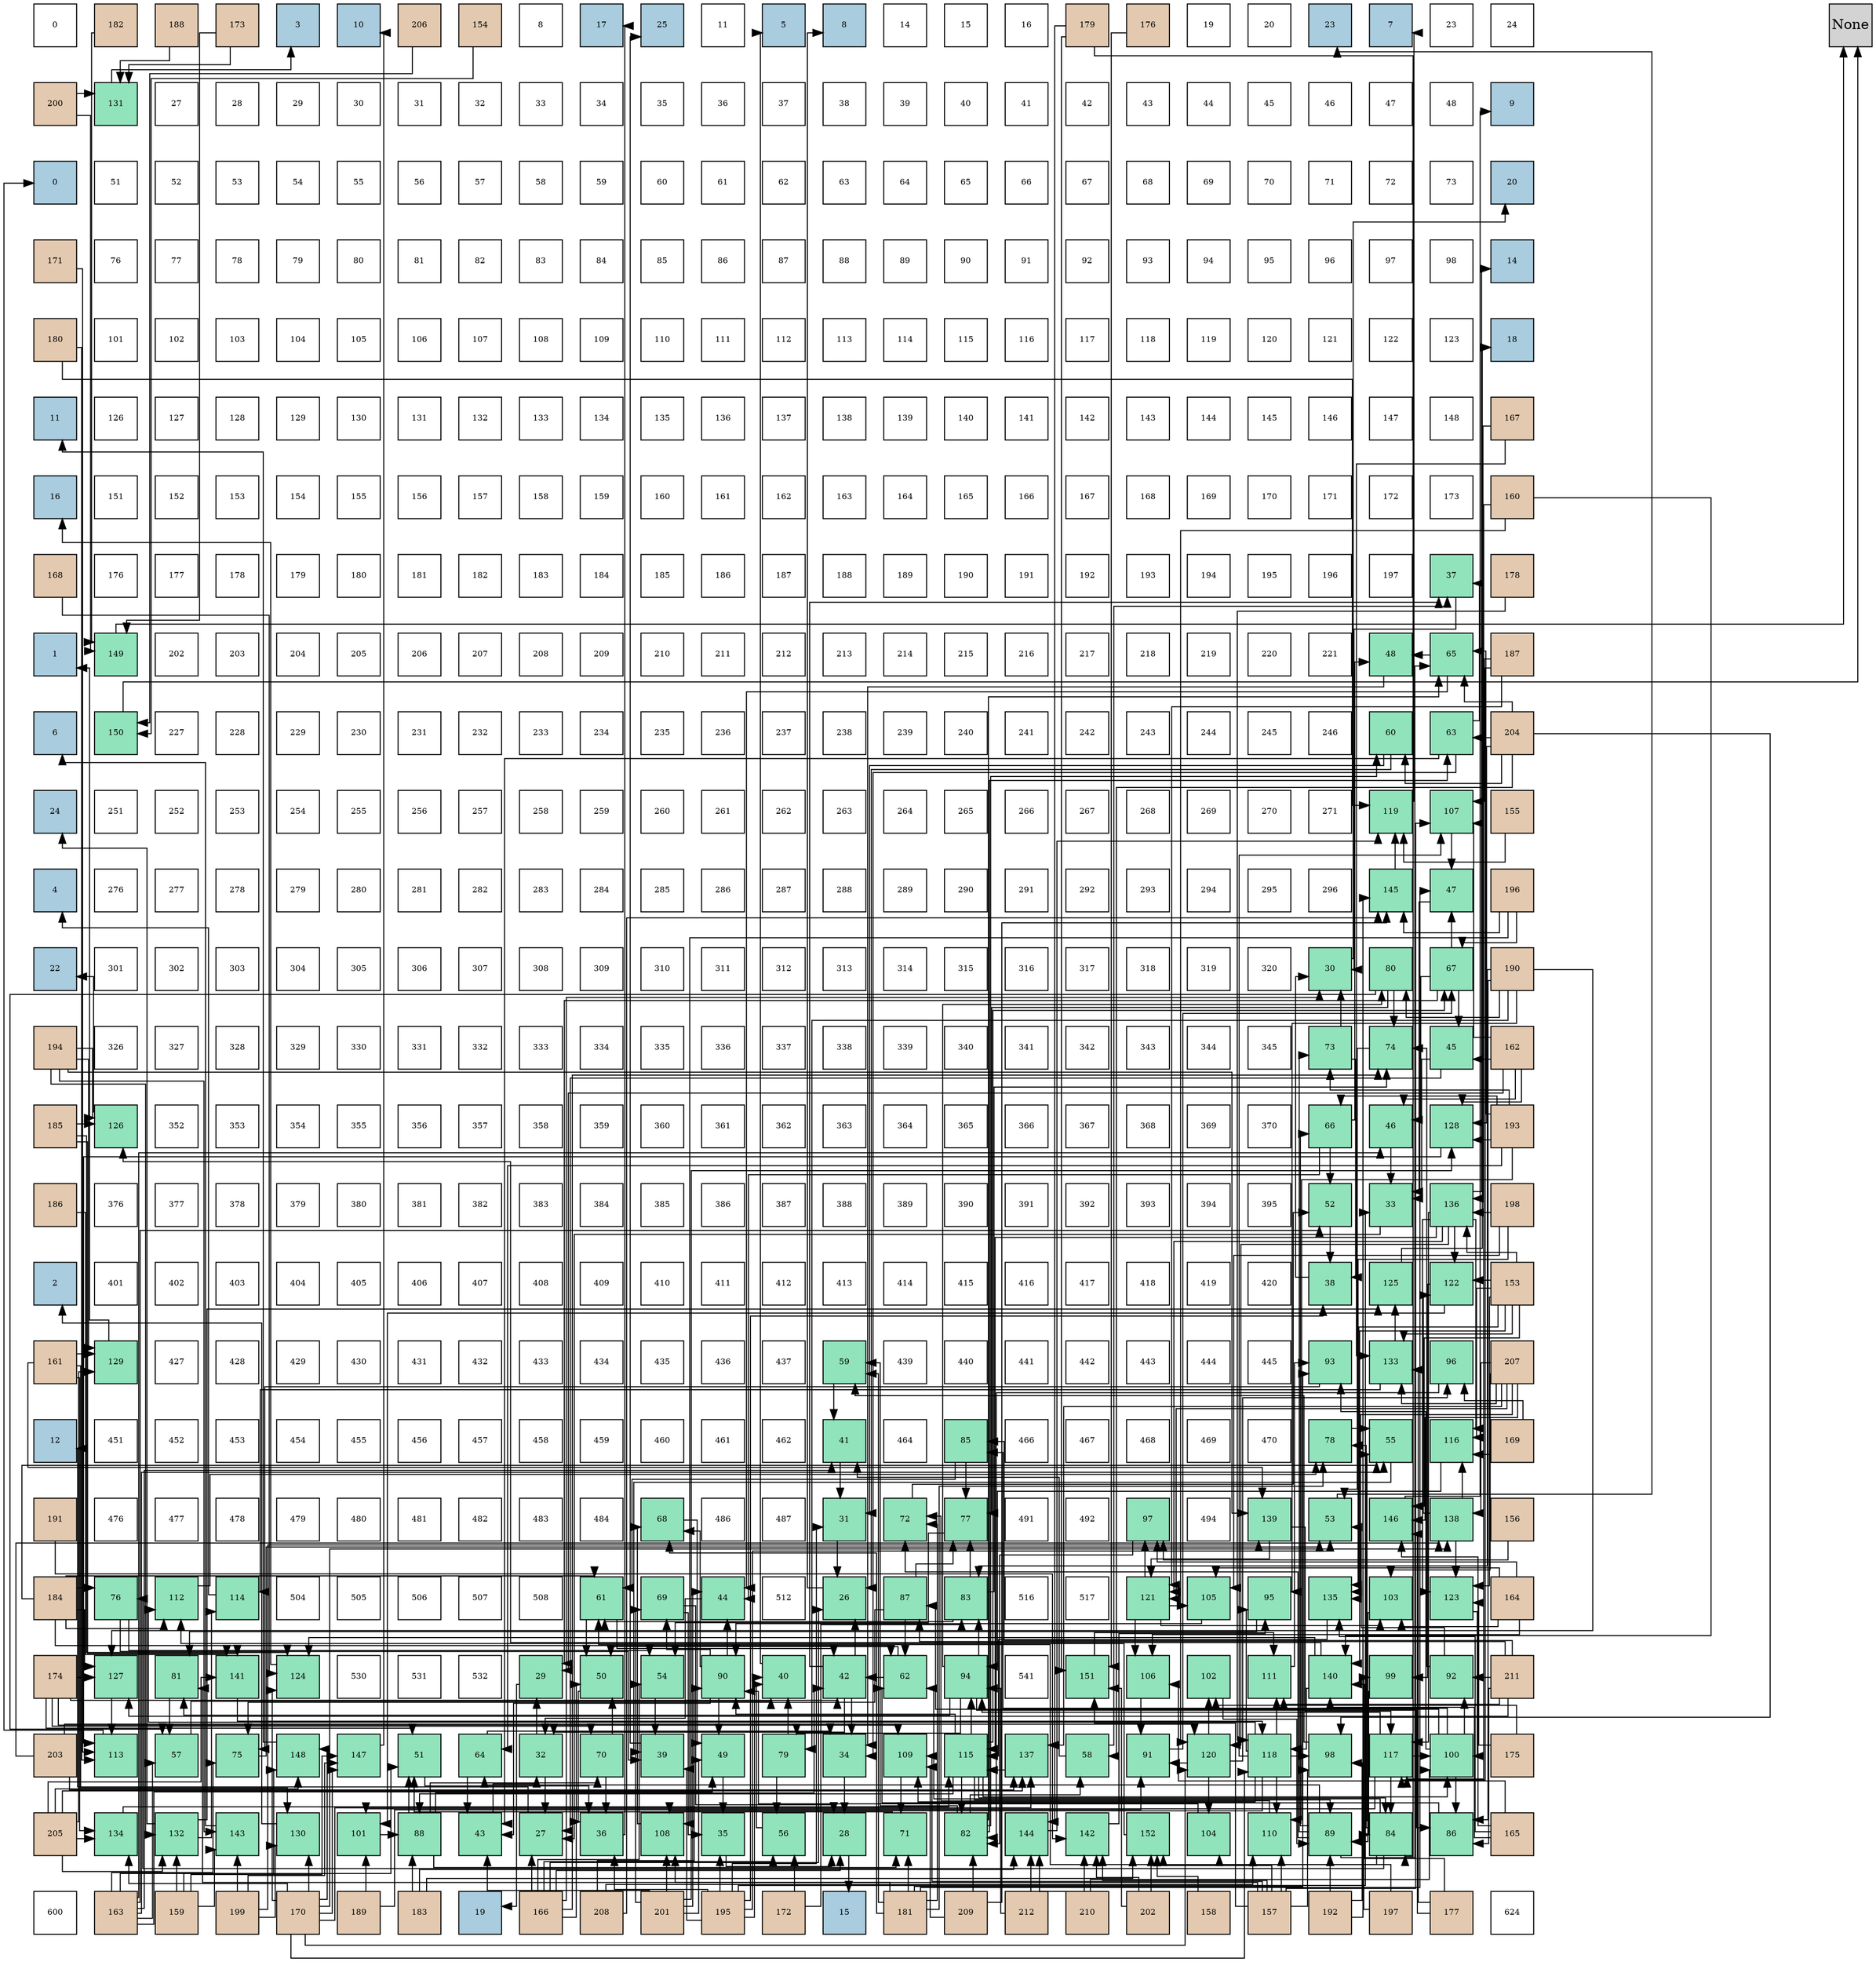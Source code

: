 digraph layout{
 rankdir=TB;
 splines=ortho;
 node [style=filled shape=square fixedsize=true width=0.6];
0[label="0", fontsize=8, fillcolor="#ffffff"];
1[label="182", fontsize=8, fillcolor="#e3c9af"];
2[label="188", fontsize=8, fillcolor="#e3c9af"];
3[label="173", fontsize=8, fillcolor="#e3c9af"];
4[label="3", fontsize=8, fillcolor="#a9ccde"];
5[label="10", fontsize=8, fillcolor="#a9ccde"];
6[label="206", fontsize=8, fillcolor="#e3c9af"];
7[label="154", fontsize=8, fillcolor="#e3c9af"];
8[label="8", fontsize=8, fillcolor="#ffffff"];
9[label="17", fontsize=8, fillcolor="#a9ccde"];
10[label="25", fontsize=8, fillcolor="#a9ccde"];
11[label="11", fontsize=8, fillcolor="#ffffff"];
12[label="5", fontsize=8, fillcolor="#a9ccde"];
13[label="8", fontsize=8, fillcolor="#a9ccde"];
14[label="14", fontsize=8, fillcolor="#ffffff"];
15[label="15", fontsize=8, fillcolor="#ffffff"];
16[label="16", fontsize=8, fillcolor="#ffffff"];
17[label="179", fontsize=8, fillcolor="#e3c9af"];
18[label="176", fontsize=8, fillcolor="#e3c9af"];
19[label="19", fontsize=8, fillcolor="#ffffff"];
20[label="20", fontsize=8, fillcolor="#ffffff"];
21[label="23", fontsize=8, fillcolor="#a9ccde"];
22[label="7", fontsize=8, fillcolor="#a9ccde"];
23[label="23", fontsize=8, fillcolor="#ffffff"];
24[label="24", fontsize=8, fillcolor="#ffffff"];
25[label="200", fontsize=8, fillcolor="#e3c9af"];
26[label="131", fontsize=8, fillcolor="#91e3bb"];
27[label="27", fontsize=8, fillcolor="#ffffff"];
28[label="28", fontsize=8, fillcolor="#ffffff"];
29[label="29", fontsize=8, fillcolor="#ffffff"];
30[label="30", fontsize=8, fillcolor="#ffffff"];
31[label="31", fontsize=8, fillcolor="#ffffff"];
32[label="32", fontsize=8, fillcolor="#ffffff"];
33[label="33", fontsize=8, fillcolor="#ffffff"];
34[label="34", fontsize=8, fillcolor="#ffffff"];
35[label="35", fontsize=8, fillcolor="#ffffff"];
36[label="36", fontsize=8, fillcolor="#ffffff"];
37[label="37", fontsize=8, fillcolor="#ffffff"];
38[label="38", fontsize=8, fillcolor="#ffffff"];
39[label="39", fontsize=8, fillcolor="#ffffff"];
40[label="40", fontsize=8, fillcolor="#ffffff"];
41[label="41", fontsize=8, fillcolor="#ffffff"];
42[label="42", fontsize=8, fillcolor="#ffffff"];
43[label="43", fontsize=8, fillcolor="#ffffff"];
44[label="44", fontsize=8, fillcolor="#ffffff"];
45[label="45", fontsize=8, fillcolor="#ffffff"];
46[label="46", fontsize=8, fillcolor="#ffffff"];
47[label="47", fontsize=8, fillcolor="#ffffff"];
48[label="48", fontsize=8, fillcolor="#ffffff"];
49[label="9", fontsize=8, fillcolor="#a9ccde"];
50[label="0", fontsize=8, fillcolor="#a9ccde"];
51[label="51", fontsize=8, fillcolor="#ffffff"];
52[label="52", fontsize=8, fillcolor="#ffffff"];
53[label="53", fontsize=8, fillcolor="#ffffff"];
54[label="54", fontsize=8, fillcolor="#ffffff"];
55[label="55", fontsize=8, fillcolor="#ffffff"];
56[label="56", fontsize=8, fillcolor="#ffffff"];
57[label="57", fontsize=8, fillcolor="#ffffff"];
58[label="58", fontsize=8, fillcolor="#ffffff"];
59[label="59", fontsize=8, fillcolor="#ffffff"];
60[label="60", fontsize=8, fillcolor="#ffffff"];
61[label="61", fontsize=8, fillcolor="#ffffff"];
62[label="62", fontsize=8, fillcolor="#ffffff"];
63[label="63", fontsize=8, fillcolor="#ffffff"];
64[label="64", fontsize=8, fillcolor="#ffffff"];
65[label="65", fontsize=8, fillcolor="#ffffff"];
66[label="66", fontsize=8, fillcolor="#ffffff"];
67[label="67", fontsize=8, fillcolor="#ffffff"];
68[label="68", fontsize=8, fillcolor="#ffffff"];
69[label="69", fontsize=8, fillcolor="#ffffff"];
70[label="70", fontsize=8, fillcolor="#ffffff"];
71[label="71", fontsize=8, fillcolor="#ffffff"];
72[label="72", fontsize=8, fillcolor="#ffffff"];
73[label="73", fontsize=8, fillcolor="#ffffff"];
74[label="20", fontsize=8, fillcolor="#a9ccde"];
75[label="171", fontsize=8, fillcolor="#e3c9af"];
76[label="76", fontsize=8, fillcolor="#ffffff"];
77[label="77", fontsize=8, fillcolor="#ffffff"];
78[label="78", fontsize=8, fillcolor="#ffffff"];
79[label="79", fontsize=8, fillcolor="#ffffff"];
80[label="80", fontsize=8, fillcolor="#ffffff"];
81[label="81", fontsize=8, fillcolor="#ffffff"];
82[label="82", fontsize=8, fillcolor="#ffffff"];
83[label="83", fontsize=8, fillcolor="#ffffff"];
84[label="84", fontsize=8, fillcolor="#ffffff"];
85[label="85", fontsize=8, fillcolor="#ffffff"];
86[label="86", fontsize=8, fillcolor="#ffffff"];
87[label="87", fontsize=8, fillcolor="#ffffff"];
88[label="88", fontsize=8, fillcolor="#ffffff"];
89[label="89", fontsize=8, fillcolor="#ffffff"];
90[label="90", fontsize=8, fillcolor="#ffffff"];
91[label="91", fontsize=8, fillcolor="#ffffff"];
92[label="92", fontsize=8, fillcolor="#ffffff"];
93[label="93", fontsize=8, fillcolor="#ffffff"];
94[label="94", fontsize=8, fillcolor="#ffffff"];
95[label="95", fontsize=8, fillcolor="#ffffff"];
96[label="96", fontsize=8, fillcolor="#ffffff"];
97[label="97", fontsize=8, fillcolor="#ffffff"];
98[label="98", fontsize=8, fillcolor="#ffffff"];
99[label="14", fontsize=8, fillcolor="#a9ccde"];
100[label="180", fontsize=8, fillcolor="#e3c9af"];
101[label="101", fontsize=8, fillcolor="#ffffff"];
102[label="102", fontsize=8, fillcolor="#ffffff"];
103[label="103", fontsize=8, fillcolor="#ffffff"];
104[label="104", fontsize=8, fillcolor="#ffffff"];
105[label="105", fontsize=8, fillcolor="#ffffff"];
106[label="106", fontsize=8, fillcolor="#ffffff"];
107[label="107", fontsize=8, fillcolor="#ffffff"];
108[label="108", fontsize=8, fillcolor="#ffffff"];
109[label="109", fontsize=8, fillcolor="#ffffff"];
110[label="110", fontsize=8, fillcolor="#ffffff"];
111[label="111", fontsize=8, fillcolor="#ffffff"];
112[label="112", fontsize=8, fillcolor="#ffffff"];
113[label="113", fontsize=8, fillcolor="#ffffff"];
114[label="114", fontsize=8, fillcolor="#ffffff"];
115[label="115", fontsize=8, fillcolor="#ffffff"];
116[label="116", fontsize=8, fillcolor="#ffffff"];
117[label="117", fontsize=8, fillcolor="#ffffff"];
118[label="118", fontsize=8, fillcolor="#ffffff"];
119[label="119", fontsize=8, fillcolor="#ffffff"];
120[label="120", fontsize=8, fillcolor="#ffffff"];
121[label="121", fontsize=8, fillcolor="#ffffff"];
122[label="122", fontsize=8, fillcolor="#ffffff"];
123[label="123", fontsize=8, fillcolor="#ffffff"];
124[label="18", fontsize=8, fillcolor="#a9ccde"];
125[label="11", fontsize=8, fillcolor="#a9ccde"];
126[label="126", fontsize=8, fillcolor="#ffffff"];
127[label="127", fontsize=8, fillcolor="#ffffff"];
128[label="128", fontsize=8, fillcolor="#ffffff"];
129[label="129", fontsize=8, fillcolor="#ffffff"];
130[label="130", fontsize=8, fillcolor="#ffffff"];
131[label="131", fontsize=8, fillcolor="#ffffff"];
132[label="132", fontsize=8, fillcolor="#ffffff"];
133[label="133", fontsize=8, fillcolor="#ffffff"];
134[label="134", fontsize=8, fillcolor="#ffffff"];
135[label="135", fontsize=8, fillcolor="#ffffff"];
136[label="136", fontsize=8, fillcolor="#ffffff"];
137[label="137", fontsize=8, fillcolor="#ffffff"];
138[label="138", fontsize=8, fillcolor="#ffffff"];
139[label="139", fontsize=8, fillcolor="#ffffff"];
140[label="140", fontsize=8, fillcolor="#ffffff"];
141[label="141", fontsize=8, fillcolor="#ffffff"];
142[label="142", fontsize=8, fillcolor="#ffffff"];
143[label="143", fontsize=8, fillcolor="#ffffff"];
144[label="144", fontsize=8, fillcolor="#ffffff"];
145[label="145", fontsize=8, fillcolor="#ffffff"];
146[label="146", fontsize=8, fillcolor="#ffffff"];
147[label="147", fontsize=8, fillcolor="#ffffff"];
148[label="148", fontsize=8, fillcolor="#ffffff"];
149[label="167", fontsize=8, fillcolor="#e3c9af"];
150[label="16", fontsize=8, fillcolor="#a9ccde"];
151[label="151", fontsize=8, fillcolor="#ffffff"];
152[label="152", fontsize=8, fillcolor="#ffffff"];
153[label="153", fontsize=8, fillcolor="#ffffff"];
154[label="154", fontsize=8, fillcolor="#ffffff"];
155[label="155", fontsize=8, fillcolor="#ffffff"];
156[label="156", fontsize=8, fillcolor="#ffffff"];
157[label="157", fontsize=8, fillcolor="#ffffff"];
158[label="158", fontsize=8, fillcolor="#ffffff"];
159[label="159", fontsize=8, fillcolor="#ffffff"];
160[label="160", fontsize=8, fillcolor="#ffffff"];
161[label="161", fontsize=8, fillcolor="#ffffff"];
162[label="162", fontsize=8, fillcolor="#ffffff"];
163[label="163", fontsize=8, fillcolor="#ffffff"];
164[label="164", fontsize=8, fillcolor="#ffffff"];
165[label="165", fontsize=8, fillcolor="#ffffff"];
166[label="166", fontsize=8, fillcolor="#ffffff"];
167[label="167", fontsize=8, fillcolor="#ffffff"];
168[label="168", fontsize=8, fillcolor="#ffffff"];
169[label="169", fontsize=8, fillcolor="#ffffff"];
170[label="170", fontsize=8, fillcolor="#ffffff"];
171[label="171", fontsize=8, fillcolor="#ffffff"];
172[label="172", fontsize=8, fillcolor="#ffffff"];
173[label="173", fontsize=8, fillcolor="#ffffff"];
174[label="160", fontsize=8, fillcolor="#e3c9af"];
175[label="168", fontsize=8, fillcolor="#e3c9af"];
176[label="176", fontsize=8, fillcolor="#ffffff"];
177[label="177", fontsize=8, fillcolor="#ffffff"];
178[label="178", fontsize=8, fillcolor="#ffffff"];
179[label="179", fontsize=8, fillcolor="#ffffff"];
180[label="180", fontsize=8, fillcolor="#ffffff"];
181[label="181", fontsize=8, fillcolor="#ffffff"];
182[label="182", fontsize=8, fillcolor="#ffffff"];
183[label="183", fontsize=8, fillcolor="#ffffff"];
184[label="184", fontsize=8, fillcolor="#ffffff"];
185[label="185", fontsize=8, fillcolor="#ffffff"];
186[label="186", fontsize=8, fillcolor="#ffffff"];
187[label="187", fontsize=8, fillcolor="#ffffff"];
188[label="188", fontsize=8, fillcolor="#ffffff"];
189[label="189", fontsize=8, fillcolor="#ffffff"];
190[label="190", fontsize=8, fillcolor="#ffffff"];
191[label="191", fontsize=8, fillcolor="#ffffff"];
192[label="192", fontsize=8, fillcolor="#ffffff"];
193[label="193", fontsize=8, fillcolor="#ffffff"];
194[label="194", fontsize=8, fillcolor="#ffffff"];
195[label="195", fontsize=8, fillcolor="#ffffff"];
196[label="196", fontsize=8, fillcolor="#ffffff"];
197[label="197", fontsize=8, fillcolor="#ffffff"];
198[label="37", fontsize=8, fillcolor="#91e3bb"];
199[label="178", fontsize=8, fillcolor="#e3c9af"];
200[label="1", fontsize=8, fillcolor="#a9ccde"];
201[label="149", fontsize=8, fillcolor="#91e3bb"];
202[label="202", fontsize=8, fillcolor="#ffffff"];
203[label="203", fontsize=8, fillcolor="#ffffff"];
204[label="204", fontsize=8, fillcolor="#ffffff"];
205[label="205", fontsize=8, fillcolor="#ffffff"];
206[label="206", fontsize=8, fillcolor="#ffffff"];
207[label="207", fontsize=8, fillcolor="#ffffff"];
208[label="208", fontsize=8, fillcolor="#ffffff"];
209[label="209", fontsize=8, fillcolor="#ffffff"];
210[label="210", fontsize=8, fillcolor="#ffffff"];
211[label="211", fontsize=8, fillcolor="#ffffff"];
212[label="212", fontsize=8, fillcolor="#ffffff"];
213[label="213", fontsize=8, fillcolor="#ffffff"];
214[label="214", fontsize=8, fillcolor="#ffffff"];
215[label="215", fontsize=8, fillcolor="#ffffff"];
216[label="216", fontsize=8, fillcolor="#ffffff"];
217[label="217", fontsize=8, fillcolor="#ffffff"];
218[label="218", fontsize=8, fillcolor="#ffffff"];
219[label="219", fontsize=8, fillcolor="#ffffff"];
220[label="220", fontsize=8, fillcolor="#ffffff"];
221[label="221", fontsize=8, fillcolor="#ffffff"];
222[label="48", fontsize=8, fillcolor="#91e3bb"];
223[label="65", fontsize=8, fillcolor="#91e3bb"];
224[label="187", fontsize=8, fillcolor="#e3c9af"];
225[label="6", fontsize=8, fillcolor="#a9ccde"];
226[label="150", fontsize=8, fillcolor="#91e3bb"];
227[label="227", fontsize=8, fillcolor="#ffffff"];
228[label="228", fontsize=8, fillcolor="#ffffff"];
229[label="229", fontsize=8, fillcolor="#ffffff"];
230[label="230", fontsize=8, fillcolor="#ffffff"];
231[label="231", fontsize=8, fillcolor="#ffffff"];
232[label="232", fontsize=8, fillcolor="#ffffff"];
233[label="233", fontsize=8, fillcolor="#ffffff"];
234[label="234", fontsize=8, fillcolor="#ffffff"];
235[label="235", fontsize=8, fillcolor="#ffffff"];
236[label="236", fontsize=8, fillcolor="#ffffff"];
237[label="237", fontsize=8, fillcolor="#ffffff"];
238[label="238", fontsize=8, fillcolor="#ffffff"];
239[label="239", fontsize=8, fillcolor="#ffffff"];
240[label="240", fontsize=8, fillcolor="#ffffff"];
241[label="241", fontsize=8, fillcolor="#ffffff"];
242[label="242", fontsize=8, fillcolor="#ffffff"];
243[label="243", fontsize=8, fillcolor="#ffffff"];
244[label="244", fontsize=8, fillcolor="#ffffff"];
245[label="245", fontsize=8, fillcolor="#ffffff"];
246[label="246", fontsize=8, fillcolor="#ffffff"];
247[label="60", fontsize=8, fillcolor="#91e3bb"];
248[label="63", fontsize=8, fillcolor="#91e3bb"];
249[label="204", fontsize=8, fillcolor="#e3c9af"];
250[label="24", fontsize=8, fillcolor="#a9ccde"];
251[label="251", fontsize=8, fillcolor="#ffffff"];
252[label="252", fontsize=8, fillcolor="#ffffff"];
253[label="253", fontsize=8, fillcolor="#ffffff"];
254[label="254", fontsize=8, fillcolor="#ffffff"];
255[label="255", fontsize=8, fillcolor="#ffffff"];
256[label="256", fontsize=8, fillcolor="#ffffff"];
257[label="257", fontsize=8, fillcolor="#ffffff"];
258[label="258", fontsize=8, fillcolor="#ffffff"];
259[label="259", fontsize=8, fillcolor="#ffffff"];
260[label="260", fontsize=8, fillcolor="#ffffff"];
261[label="261", fontsize=8, fillcolor="#ffffff"];
262[label="262", fontsize=8, fillcolor="#ffffff"];
263[label="263", fontsize=8, fillcolor="#ffffff"];
264[label="264", fontsize=8, fillcolor="#ffffff"];
265[label="265", fontsize=8, fillcolor="#ffffff"];
266[label="266", fontsize=8, fillcolor="#ffffff"];
267[label="267", fontsize=8, fillcolor="#ffffff"];
268[label="268", fontsize=8, fillcolor="#ffffff"];
269[label="269", fontsize=8, fillcolor="#ffffff"];
270[label="270", fontsize=8, fillcolor="#ffffff"];
271[label="271", fontsize=8, fillcolor="#ffffff"];
272[label="119", fontsize=8, fillcolor="#91e3bb"];
273[label="107", fontsize=8, fillcolor="#91e3bb"];
274[label="155", fontsize=8, fillcolor="#e3c9af"];
275[label="4", fontsize=8, fillcolor="#a9ccde"];
276[label="276", fontsize=8, fillcolor="#ffffff"];
277[label="277", fontsize=8, fillcolor="#ffffff"];
278[label="278", fontsize=8, fillcolor="#ffffff"];
279[label="279", fontsize=8, fillcolor="#ffffff"];
280[label="280", fontsize=8, fillcolor="#ffffff"];
281[label="281", fontsize=8, fillcolor="#ffffff"];
282[label="282", fontsize=8, fillcolor="#ffffff"];
283[label="283", fontsize=8, fillcolor="#ffffff"];
284[label="284", fontsize=8, fillcolor="#ffffff"];
285[label="285", fontsize=8, fillcolor="#ffffff"];
286[label="286", fontsize=8, fillcolor="#ffffff"];
287[label="287", fontsize=8, fillcolor="#ffffff"];
288[label="288", fontsize=8, fillcolor="#ffffff"];
289[label="289", fontsize=8, fillcolor="#ffffff"];
290[label="290", fontsize=8, fillcolor="#ffffff"];
291[label="291", fontsize=8, fillcolor="#ffffff"];
292[label="292", fontsize=8, fillcolor="#ffffff"];
293[label="293", fontsize=8, fillcolor="#ffffff"];
294[label="294", fontsize=8, fillcolor="#ffffff"];
295[label="295", fontsize=8, fillcolor="#ffffff"];
296[label="296", fontsize=8, fillcolor="#ffffff"];
297[label="145", fontsize=8, fillcolor="#91e3bb"];
298[label="47", fontsize=8, fillcolor="#91e3bb"];
299[label="196", fontsize=8, fillcolor="#e3c9af"];
300[label="22", fontsize=8, fillcolor="#a9ccde"];
301[label="301", fontsize=8, fillcolor="#ffffff"];
302[label="302", fontsize=8, fillcolor="#ffffff"];
303[label="303", fontsize=8, fillcolor="#ffffff"];
304[label="304", fontsize=8, fillcolor="#ffffff"];
305[label="305", fontsize=8, fillcolor="#ffffff"];
306[label="306", fontsize=8, fillcolor="#ffffff"];
307[label="307", fontsize=8, fillcolor="#ffffff"];
308[label="308", fontsize=8, fillcolor="#ffffff"];
309[label="309", fontsize=8, fillcolor="#ffffff"];
310[label="310", fontsize=8, fillcolor="#ffffff"];
311[label="311", fontsize=8, fillcolor="#ffffff"];
312[label="312", fontsize=8, fillcolor="#ffffff"];
313[label="313", fontsize=8, fillcolor="#ffffff"];
314[label="314", fontsize=8, fillcolor="#ffffff"];
315[label="315", fontsize=8, fillcolor="#ffffff"];
316[label="316", fontsize=8, fillcolor="#ffffff"];
317[label="317", fontsize=8, fillcolor="#ffffff"];
318[label="318", fontsize=8, fillcolor="#ffffff"];
319[label="319", fontsize=8, fillcolor="#ffffff"];
320[label="320", fontsize=8, fillcolor="#ffffff"];
321[label="30", fontsize=8, fillcolor="#91e3bb"];
322[label="80", fontsize=8, fillcolor="#91e3bb"];
323[label="67", fontsize=8, fillcolor="#91e3bb"];
324[label="190", fontsize=8, fillcolor="#e3c9af"];
325[label="194", fontsize=8, fillcolor="#e3c9af"];
326[label="326", fontsize=8, fillcolor="#ffffff"];
327[label="327", fontsize=8, fillcolor="#ffffff"];
328[label="328", fontsize=8, fillcolor="#ffffff"];
329[label="329", fontsize=8, fillcolor="#ffffff"];
330[label="330", fontsize=8, fillcolor="#ffffff"];
331[label="331", fontsize=8, fillcolor="#ffffff"];
332[label="332", fontsize=8, fillcolor="#ffffff"];
333[label="333", fontsize=8, fillcolor="#ffffff"];
334[label="334", fontsize=8, fillcolor="#ffffff"];
335[label="335", fontsize=8, fillcolor="#ffffff"];
336[label="336", fontsize=8, fillcolor="#ffffff"];
337[label="337", fontsize=8, fillcolor="#ffffff"];
338[label="338", fontsize=8, fillcolor="#ffffff"];
339[label="339", fontsize=8, fillcolor="#ffffff"];
340[label="340", fontsize=8, fillcolor="#ffffff"];
341[label="341", fontsize=8, fillcolor="#ffffff"];
342[label="342", fontsize=8, fillcolor="#ffffff"];
343[label="343", fontsize=8, fillcolor="#ffffff"];
344[label="344", fontsize=8, fillcolor="#ffffff"];
345[label="345", fontsize=8, fillcolor="#ffffff"];
346[label="73", fontsize=8, fillcolor="#91e3bb"];
347[label="74", fontsize=8, fillcolor="#91e3bb"];
348[label="45", fontsize=8, fillcolor="#91e3bb"];
349[label="162", fontsize=8, fillcolor="#e3c9af"];
350[label="185", fontsize=8, fillcolor="#e3c9af"];
351[label="126", fontsize=8, fillcolor="#91e3bb"];
352[label="352", fontsize=8, fillcolor="#ffffff"];
353[label="353", fontsize=8, fillcolor="#ffffff"];
354[label="354", fontsize=8, fillcolor="#ffffff"];
355[label="355", fontsize=8, fillcolor="#ffffff"];
356[label="356", fontsize=8, fillcolor="#ffffff"];
357[label="357", fontsize=8, fillcolor="#ffffff"];
358[label="358", fontsize=8, fillcolor="#ffffff"];
359[label="359", fontsize=8, fillcolor="#ffffff"];
360[label="360", fontsize=8, fillcolor="#ffffff"];
361[label="361", fontsize=8, fillcolor="#ffffff"];
362[label="362", fontsize=8, fillcolor="#ffffff"];
363[label="363", fontsize=8, fillcolor="#ffffff"];
364[label="364", fontsize=8, fillcolor="#ffffff"];
365[label="365", fontsize=8, fillcolor="#ffffff"];
366[label="366", fontsize=8, fillcolor="#ffffff"];
367[label="367", fontsize=8, fillcolor="#ffffff"];
368[label="368", fontsize=8, fillcolor="#ffffff"];
369[label="369", fontsize=8, fillcolor="#ffffff"];
370[label="370", fontsize=8, fillcolor="#ffffff"];
371[label="66", fontsize=8, fillcolor="#91e3bb"];
372[label="46", fontsize=8, fillcolor="#91e3bb"];
373[label="128", fontsize=8, fillcolor="#91e3bb"];
374[label="193", fontsize=8, fillcolor="#e3c9af"];
375[label="186", fontsize=8, fillcolor="#e3c9af"];
376[label="376", fontsize=8, fillcolor="#ffffff"];
377[label="377", fontsize=8, fillcolor="#ffffff"];
378[label="378", fontsize=8, fillcolor="#ffffff"];
379[label="379", fontsize=8, fillcolor="#ffffff"];
380[label="380", fontsize=8, fillcolor="#ffffff"];
381[label="381", fontsize=8, fillcolor="#ffffff"];
382[label="382", fontsize=8, fillcolor="#ffffff"];
383[label="383", fontsize=8, fillcolor="#ffffff"];
384[label="384", fontsize=8, fillcolor="#ffffff"];
385[label="385", fontsize=8, fillcolor="#ffffff"];
386[label="386", fontsize=8, fillcolor="#ffffff"];
387[label="387", fontsize=8, fillcolor="#ffffff"];
388[label="388", fontsize=8, fillcolor="#ffffff"];
389[label="389", fontsize=8, fillcolor="#ffffff"];
390[label="390", fontsize=8, fillcolor="#ffffff"];
391[label="391", fontsize=8, fillcolor="#ffffff"];
392[label="392", fontsize=8, fillcolor="#ffffff"];
393[label="393", fontsize=8, fillcolor="#ffffff"];
394[label="394", fontsize=8, fillcolor="#ffffff"];
395[label="395", fontsize=8, fillcolor="#ffffff"];
396[label="52", fontsize=8, fillcolor="#91e3bb"];
397[label="33", fontsize=8, fillcolor="#91e3bb"];
398[label="136", fontsize=8, fillcolor="#91e3bb"];
399[label="198", fontsize=8, fillcolor="#e3c9af"];
400[label="2", fontsize=8, fillcolor="#a9ccde"];
401[label="401", fontsize=8, fillcolor="#ffffff"];
402[label="402", fontsize=8, fillcolor="#ffffff"];
403[label="403", fontsize=8, fillcolor="#ffffff"];
404[label="404", fontsize=8, fillcolor="#ffffff"];
405[label="405", fontsize=8, fillcolor="#ffffff"];
406[label="406", fontsize=8, fillcolor="#ffffff"];
407[label="407", fontsize=8, fillcolor="#ffffff"];
408[label="408", fontsize=8, fillcolor="#ffffff"];
409[label="409", fontsize=8, fillcolor="#ffffff"];
410[label="410", fontsize=8, fillcolor="#ffffff"];
411[label="411", fontsize=8, fillcolor="#ffffff"];
412[label="412", fontsize=8, fillcolor="#ffffff"];
413[label="413", fontsize=8, fillcolor="#ffffff"];
414[label="414", fontsize=8, fillcolor="#ffffff"];
415[label="415", fontsize=8, fillcolor="#ffffff"];
416[label="416", fontsize=8, fillcolor="#ffffff"];
417[label="417", fontsize=8, fillcolor="#ffffff"];
418[label="418", fontsize=8, fillcolor="#ffffff"];
419[label="419", fontsize=8, fillcolor="#ffffff"];
420[label="420", fontsize=8, fillcolor="#ffffff"];
421[label="38", fontsize=8, fillcolor="#91e3bb"];
422[label="125", fontsize=8, fillcolor="#91e3bb"];
423[label="122", fontsize=8, fillcolor="#91e3bb"];
424[label="153", fontsize=8, fillcolor="#e3c9af"];
425[label="161", fontsize=8, fillcolor="#e3c9af"];
426[label="129", fontsize=8, fillcolor="#91e3bb"];
427[label="427", fontsize=8, fillcolor="#ffffff"];
428[label="428", fontsize=8, fillcolor="#ffffff"];
429[label="429", fontsize=8, fillcolor="#ffffff"];
430[label="430", fontsize=8, fillcolor="#ffffff"];
431[label="431", fontsize=8, fillcolor="#ffffff"];
432[label="432", fontsize=8, fillcolor="#ffffff"];
433[label="433", fontsize=8, fillcolor="#ffffff"];
434[label="434", fontsize=8, fillcolor="#ffffff"];
435[label="435", fontsize=8, fillcolor="#ffffff"];
436[label="436", fontsize=8, fillcolor="#ffffff"];
437[label="437", fontsize=8, fillcolor="#ffffff"];
438[label="59", fontsize=8, fillcolor="#91e3bb"];
439[label="439", fontsize=8, fillcolor="#ffffff"];
440[label="440", fontsize=8, fillcolor="#ffffff"];
441[label="441", fontsize=8, fillcolor="#ffffff"];
442[label="442", fontsize=8, fillcolor="#ffffff"];
443[label="443", fontsize=8, fillcolor="#ffffff"];
444[label="444", fontsize=8, fillcolor="#ffffff"];
445[label="445", fontsize=8, fillcolor="#ffffff"];
446[label="93", fontsize=8, fillcolor="#91e3bb"];
447[label="133", fontsize=8, fillcolor="#91e3bb"];
448[label="96", fontsize=8, fillcolor="#91e3bb"];
449[label="207", fontsize=8, fillcolor="#e3c9af"];
450[label="12", fontsize=8, fillcolor="#a9ccde"];
451[label="451", fontsize=8, fillcolor="#ffffff"];
452[label="452", fontsize=8, fillcolor="#ffffff"];
453[label="453", fontsize=8, fillcolor="#ffffff"];
454[label="454", fontsize=8, fillcolor="#ffffff"];
455[label="455", fontsize=8, fillcolor="#ffffff"];
456[label="456", fontsize=8, fillcolor="#ffffff"];
457[label="457", fontsize=8, fillcolor="#ffffff"];
458[label="458", fontsize=8, fillcolor="#ffffff"];
459[label="459", fontsize=8, fillcolor="#ffffff"];
460[label="460", fontsize=8, fillcolor="#ffffff"];
461[label="461", fontsize=8, fillcolor="#ffffff"];
462[label="462", fontsize=8, fillcolor="#ffffff"];
463[label="41", fontsize=8, fillcolor="#91e3bb"];
464[label="464", fontsize=8, fillcolor="#ffffff"];
465[label="85", fontsize=8, fillcolor="#91e3bb"];
466[label="466", fontsize=8, fillcolor="#ffffff"];
467[label="467", fontsize=8, fillcolor="#ffffff"];
468[label="468", fontsize=8, fillcolor="#ffffff"];
469[label="469", fontsize=8, fillcolor="#ffffff"];
470[label="470", fontsize=8, fillcolor="#ffffff"];
471[label="78", fontsize=8, fillcolor="#91e3bb"];
472[label="55", fontsize=8, fillcolor="#91e3bb"];
473[label="116", fontsize=8, fillcolor="#91e3bb"];
474[label="169", fontsize=8, fillcolor="#e3c9af"];
475[label="191", fontsize=8, fillcolor="#e3c9af"];
476[label="476", fontsize=8, fillcolor="#ffffff"];
477[label="477", fontsize=8, fillcolor="#ffffff"];
478[label="478", fontsize=8, fillcolor="#ffffff"];
479[label="479", fontsize=8, fillcolor="#ffffff"];
480[label="480", fontsize=8, fillcolor="#ffffff"];
481[label="481", fontsize=8, fillcolor="#ffffff"];
482[label="482", fontsize=8, fillcolor="#ffffff"];
483[label="483", fontsize=8, fillcolor="#ffffff"];
484[label="484", fontsize=8, fillcolor="#ffffff"];
485[label="68", fontsize=8, fillcolor="#91e3bb"];
486[label="486", fontsize=8, fillcolor="#ffffff"];
487[label="487", fontsize=8, fillcolor="#ffffff"];
488[label="31", fontsize=8, fillcolor="#91e3bb"];
489[label="72", fontsize=8, fillcolor="#91e3bb"];
490[label="77", fontsize=8, fillcolor="#91e3bb"];
491[label="491", fontsize=8, fillcolor="#ffffff"];
492[label="492", fontsize=8, fillcolor="#ffffff"];
493[label="97", fontsize=8, fillcolor="#91e3bb"];
494[label="494", fontsize=8, fillcolor="#ffffff"];
495[label="139", fontsize=8, fillcolor="#91e3bb"];
496[label="53", fontsize=8, fillcolor="#91e3bb"];
497[label="146", fontsize=8, fillcolor="#91e3bb"];
498[label="138", fontsize=8, fillcolor="#91e3bb"];
499[label="156", fontsize=8, fillcolor="#e3c9af"];
500[label="184", fontsize=8, fillcolor="#e3c9af"];
501[label="76", fontsize=8, fillcolor="#91e3bb"];
502[label="112", fontsize=8, fillcolor="#91e3bb"];
503[label="114", fontsize=8, fillcolor="#91e3bb"];
504[label="504", fontsize=8, fillcolor="#ffffff"];
505[label="505", fontsize=8, fillcolor="#ffffff"];
506[label="506", fontsize=8, fillcolor="#ffffff"];
507[label="507", fontsize=8, fillcolor="#ffffff"];
508[label="508", fontsize=8, fillcolor="#ffffff"];
509[label="61", fontsize=8, fillcolor="#91e3bb"];
510[label="69", fontsize=8, fillcolor="#91e3bb"];
511[label="44", fontsize=8, fillcolor="#91e3bb"];
512[label="512", fontsize=8, fillcolor="#ffffff"];
513[label="26", fontsize=8, fillcolor="#91e3bb"];
514[label="87", fontsize=8, fillcolor="#91e3bb"];
515[label="83", fontsize=8, fillcolor="#91e3bb"];
516[label="516", fontsize=8, fillcolor="#ffffff"];
517[label="517", fontsize=8, fillcolor="#ffffff"];
518[label="121", fontsize=8, fillcolor="#91e3bb"];
519[label="105", fontsize=8, fillcolor="#91e3bb"];
520[label="95", fontsize=8, fillcolor="#91e3bb"];
521[label="135", fontsize=8, fillcolor="#91e3bb"];
522[label="103", fontsize=8, fillcolor="#91e3bb"];
523[label="123", fontsize=8, fillcolor="#91e3bb"];
524[label="164", fontsize=8, fillcolor="#e3c9af"];
525[label="174", fontsize=8, fillcolor="#e3c9af"];
526[label="127", fontsize=8, fillcolor="#91e3bb"];
527[label="81", fontsize=8, fillcolor="#91e3bb"];
528[label="141", fontsize=8, fillcolor="#91e3bb"];
529[label="124", fontsize=8, fillcolor="#91e3bb"];
530[label="530", fontsize=8, fillcolor="#ffffff"];
531[label="531", fontsize=8, fillcolor="#ffffff"];
532[label="532", fontsize=8, fillcolor="#ffffff"];
533[label="29", fontsize=8, fillcolor="#91e3bb"];
534[label="50", fontsize=8, fillcolor="#91e3bb"];
535[label="54", fontsize=8, fillcolor="#91e3bb"];
536[label="90", fontsize=8, fillcolor="#91e3bb"];
537[label="40", fontsize=8, fillcolor="#91e3bb"];
538[label="42", fontsize=8, fillcolor="#91e3bb"];
539[label="62", fontsize=8, fillcolor="#91e3bb"];
540[label="94", fontsize=8, fillcolor="#91e3bb"];
541[label="541", fontsize=8, fillcolor="#ffffff"];
542[label="151", fontsize=8, fillcolor="#91e3bb"];
543[label="106", fontsize=8, fillcolor="#91e3bb"];
544[label="102", fontsize=8, fillcolor="#91e3bb"];
545[label="111", fontsize=8, fillcolor="#91e3bb"];
546[label="140", fontsize=8, fillcolor="#91e3bb"];
547[label="99", fontsize=8, fillcolor="#91e3bb"];
548[label="92", fontsize=8, fillcolor="#91e3bb"];
549[label="211", fontsize=8, fillcolor="#e3c9af"];
550[label="203", fontsize=8, fillcolor="#e3c9af"];
551[label="113", fontsize=8, fillcolor="#91e3bb"];
552[label="57", fontsize=8, fillcolor="#91e3bb"];
553[label="75", fontsize=8, fillcolor="#91e3bb"];
554[label="148", fontsize=8, fillcolor="#91e3bb"];
555[label="147", fontsize=8, fillcolor="#91e3bb"];
556[label="51", fontsize=8, fillcolor="#91e3bb"];
557[label="64", fontsize=8, fillcolor="#91e3bb"];
558[label="32", fontsize=8, fillcolor="#91e3bb"];
559[label="70", fontsize=8, fillcolor="#91e3bb"];
560[label="39", fontsize=8, fillcolor="#91e3bb"];
561[label="49", fontsize=8, fillcolor="#91e3bb"];
562[label="79", fontsize=8, fillcolor="#91e3bb"];
563[label="34", fontsize=8, fillcolor="#91e3bb"];
564[label="109", fontsize=8, fillcolor="#91e3bb"];
565[label="115", fontsize=8, fillcolor="#91e3bb"];
566[label="137", fontsize=8, fillcolor="#91e3bb"];
567[label="58", fontsize=8, fillcolor="#91e3bb"];
568[label="91", fontsize=8, fillcolor="#91e3bb"];
569[label="120", fontsize=8, fillcolor="#91e3bb"];
570[label="118", fontsize=8, fillcolor="#91e3bb"];
571[label="98", fontsize=8, fillcolor="#91e3bb"];
572[label="117", fontsize=8, fillcolor="#91e3bb"];
573[label="100", fontsize=8, fillcolor="#91e3bb"];
574[label="175", fontsize=8, fillcolor="#e3c9af"];
575[label="205", fontsize=8, fillcolor="#e3c9af"];
576[label="134", fontsize=8, fillcolor="#91e3bb"];
577[label="132", fontsize=8, fillcolor="#91e3bb"];
578[label="143", fontsize=8, fillcolor="#91e3bb"];
579[label="130", fontsize=8, fillcolor="#91e3bb"];
580[label="101", fontsize=8, fillcolor="#91e3bb"];
581[label="88", fontsize=8, fillcolor="#91e3bb"];
582[label="43", fontsize=8, fillcolor="#91e3bb"];
583[label="27", fontsize=8, fillcolor="#91e3bb"];
584[label="36", fontsize=8, fillcolor="#91e3bb"];
585[label="108", fontsize=8, fillcolor="#91e3bb"];
586[label="35", fontsize=8, fillcolor="#91e3bb"];
587[label="56", fontsize=8, fillcolor="#91e3bb"];
588[label="28", fontsize=8, fillcolor="#91e3bb"];
589[label="71", fontsize=8, fillcolor="#91e3bb"];
590[label="82", fontsize=8, fillcolor="#91e3bb"];
591[label="144", fontsize=8, fillcolor="#91e3bb"];
592[label="142", fontsize=8, fillcolor="#91e3bb"];
593[label="152", fontsize=8, fillcolor="#91e3bb"];
594[label="104", fontsize=8, fillcolor="#91e3bb"];
595[label="110", fontsize=8, fillcolor="#91e3bb"];
596[label="89", fontsize=8, fillcolor="#91e3bb"];
597[label="84", fontsize=8, fillcolor="#91e3bb"];
598[label="86", fontsize=8, fillcolor="#91e3bb"];
599[label="165", fontsize=8, fillcolor="#e3c9af"];
600[label="600", fontsize=8, fillcolor="#ffffff"];
601[label="163", fontsize=8, fillcolor="#e3c9af"];
602[label="159", fontsize=8, fillcolor="#e3c9af"];
603[label="199", fontsize=8, fillcolor="#e3c9af"];
604[label="170", fontsize=8, fillcolor="#e3c9af"];
605[label="189", fontsize=8, fillcolor="#e3c9af"];
606[label="183", fontsize=8, fillcolor="#e3c9af"];
607[label="19", fontsize=8, fillcolor="#a9ccde"];
608[label="166", fontsize=8, fillcolor="#e3c9af"];
609[label="208", fontsize=8, fillcolor="#e3c9af"];
610[label="201", fontsize=8, fillcolor="#e3c9af"];
611[label="195", fontsize=8, fillcolor="#e3c9af"];
612[label="172", fontsize=8, fillcolor="#e3c9af"];
613[label="15", fontsize=8, fillcolor="#a9ccde"];
614[label="181", fontsize=8, fillcolor="#e3c9af"];
615[label="209", fontsize=8, fillcolor="#e3c9af"];
616[label="212", fontsize=8, fillcolor="#e3c9af"];
617[label="210", fontsize=8, fillcolor="#e3c9af"];
618[label="202", fontsize=8, fillcolor="#e3c9af"];
619[label="158", fontsize=8, fillcolor="#e3c9af"];
620[label="157", fontsize=8, fillcolor="#e3c9af"];
621[label="192", fontsize=8, fillcolor="#e3c9af"];
622[label="197", fontsize=8, fillcolor="#e3c9af"];
623[label="177", fontsize=8, fillcolor="#e3c9af"];
624[label="624", fontsize=8, fillcolor="#ffffff"];
edge [constraint=false, style=vis];513 -> 13;
583 -> 450;
588 -> 613;
533 -> 607;
321 -> 74;
488 -> 513;
558 -> 583;
558 -> 533;
397 -> 583;
563 -> 588;
586 -> 588;
584 -> 9;
198 -> 321;
421 -> 321;
560 -> 10;
537 -> 12;
463 -> 488;
538 -> 513;
538 -> 558;
538 -> 563;
538 -> 198;
582 -> 558;
511 -> 558;
348 -> 583;
348 -> 397;
372 -> 397;
298 -> 397;
222 -> 563;
561 -> 586;
534 -> 584;
556 -> 584;
396 -> 421;
496 -> 21;
535 -> 560;
472 -> 560;
587 -> 537;
552 -> 537;
567 -> 198;
567 -> 463;
438 -> 463;
247 -> 513;
247 -> 488;
509 -> 538;
509 -> 534;
539 -> 538;
539 -> 534;
248 -> 563;
248 -> 198;
248 -> 582;
557 -> 563;
557 -> 582;
223 -> 511;
223 -> 222;
371 -> 511;
371 -> 222;
371 -> 396;
323 -> 533;
323 -> 348;
323 -> 372;
323 -> 298;
485 -> 561;
510 -> 588;
510 -> 586;
559 -> 584;
559 -> 534;
589 -> 556;
489 -> 396;
346 -> 321;
346 -> 421;
347 -> 496;
553 -> 496;
501 -> 560;
501 -> 535;
490 -> 535;
471 -> 472;
562 -> 537;
562 -> 587;
322 -> 552;
322 -> 347;
322 -> 490;
527 -> 552;
590 -> 567;
590 -> 438;
590 -> 247;
590 -> 248;
590 -> 223;
515 -> 509;
515 -> 347;
515 -> 490;
597 -> 472;
597 -> 509;
597 -> 539;
597 -> 501;
597 -> 471;
465 -> 509;
465 -> 490;
598 -> 539;
514 -> 539;
514 -> 553;
514 -> 490;
581 -> 538;
581 -> 556;
581 -> 559;
581 -> 589;
596 -> 557;
596 -> 223;
596 -> 371;
596 -> 489;
596 -> 346;
536 -> 582;
536 -> 511;
536 -> 561;
536 -> 485;
536 -> 510;
568 -> 323;
548 -> 496;
548 -> 347;
446 -> 553;
540 -> 562;
540 -> 322;
540 -> 527;
540 -> 515;
540 -> 598;
520 -> 527;
448 -> 590;
493 -> 590;
571 -> 438;
547 -> 597;
573 -> 465;
573 -> 598;
573 -> 514;
573 -> 548;
573 -> 446;
580 -> 581;
544 -> 596;
522 -> 596;
594 -> 536;
519 -> 536;
543 -> 568;
273 -> 298;
585 -> 485;
564 -> 589;
595 -> 489;
545 -> 446;
502 -> 471;
551 -> 50;
503 -> 275;
565 -> 323;
565 -> 590;
565 -> 597;
565 -> 581;
565 -> 596;
565 -> 536;
565 -> 540;
565 -> 573;
473 -> 540;
572 -> 597;
572 -> 540;
572 -> 573;
572 -> 580;
570 -> 520;
570 -> 571;
570 -> 273;
570 -> 585;
570 -> 564;
570 -> 595;
570 -> 545;
570 -> 502;
272 -> 22;
569 -> 568;
569 -> 448;
569 -> 544;
569 -> 594;
518 -> 493;
518 -> 522;
518 -> 519;
518 -> 543;
423 -> 547;
423 -> 580;
523 -> 573;
529 -> 150;
422 -> 124;
351 -> 300;
526 -> 551;
373 -> 551;
426 -> 200;
579 -> 400;
26 -> 4;
577 -> 250;
577 -> 503;
577 -> 422;
447 -> 503;
447 -> 422;
576 -> 565;
521 -> 565;
398 -> 99;
398 -> 565;
398 -> 473;
398 -> 572;
398 -> 569;
398 -> 518;
398 -> 423;
398 -> 523;
566 -> 565;
498 -> 473;
498 -> 423;
498 -> 523;
495 -> 572;
495 -> 518;
546 -> 570;
546 -> 529;
546 -> 351;
528 -> 570;
592 -> 520;
578 -> 225;
591 -> 272;
297 -> 272;
497 -> 49;
555 -> 5;
554 -> 125;
201 -> None;
226 -> None;
542 -> 545;
593 -> 502;
424 -> 473;
424 -> 423;
424 -> 523;
424 -> 447;
424 -> 521;
424 -> 398;
424 -> 546;
424 -> 497;
7 -> 226;
274 -> 272;
499 -> 493;
620 -> 571;
620 -> 273;
620 -> 585;
620 -> 564;
620 -> 595;
620 -> 592;
620 -> 542;
620 -> 593;
619 -> 593;
602 -> 577;
602 -> 578;
602 -> 555;
602 -> 554;
174 -> 572;
174 -> 569;
174 -> 546;
425 -> 426;
425 -> 579;
425 -> 576;
425 -> 495;
349 -> 533;
349 -> 348;
349 -> 372;
349 -> 273;
349 -> 373;
601 -> 463;
601 -> 372;
601 -> 561;
601 -> 556;
601 -> 396;
601 -> 472;
601 -> 552;
601 -> 553;
524 -> 493;
524 -> 522;
524 -> 519;
524 -> 543;
599 -> 543;
599 -> 521;
599 -> 546;
599 -> 497;
608 -> 513;
608 -> 583;
608 -> 588;
608 -> 321;
608 -> 534;
608 -> 535;
608 -> 587;
608 -> 347;
149 -> 447;
149 -> 398;
175 -> 529;
474 -> 448;
474 -> 473;
604 -> 570;
604 -> 569;
604 -> 529;
604 -> 579;
604 -> 576;
604 -> 566;
604 -> 498;
604 -> 555;
604 -> 554;
75 -> 551;
612 -> 587;
612 -> 515;
3 -> 26;
3 -> 201;
525 -> 538;
525 -> 556;
525 -> 559;
525 -> 564;
525 -> 526;
574 -> 544;
574 -> 523;
18 -> 542;
623 -> 447;
623 -> 546;
623 -> 497;
199 -> 570;
17 -> 597;
17 -> 591;
17 -> 542;
100 -> 551;
100 -> 272;
614 -> 298;
614 -> 438;
614 -> 485;
614 -> 589;
614 -> 489;
614 -> 471;
614 -> 527;
614 -> 446;
1 -> 201;
606 -> 581;
606 -> 591;
606 -> 593;
500 -> 472;
500 -> 509;
500 -> 539;
500 -> 501;
500 -> 502;
500 -> 526;
350 -> 529;
350 -> 351;
350 -> 528;
375 -> 528;
224 -> 273;
224 -> 572;
224 -> 518;
2 -> 26;
605 -> 568;
605 -> 580;
324 -> 562;
324 -> 322;
324 -> 515;
324 -> 598;
324 -> 520;
324 -> 526;
475 -> 592;
621 -> 596;
621 -> 571;
621 -> 297;
374 -> 557;
374 -> 223;
374 -> 371;
374 -> 346;
374 -> 595;
374 -> 373;
325 -> 351;
325 -> 426;
325 -> 577;
325 -> 495;
325 -> 578;
611 -> 488;
611 -> 397;
611 -> 586;
611 -> 584;
611 -> 421;
611 -> 560;
611 -> 537;
611 -> 496;
299 -> 323;
299 -> 585;
299 -> 297;
622 -> 547;
622 -> 594;
399 -> 519;
399 -> 521;
399 -> 398;
603 -> 579;
603 -> 495;
603 -> 578;
603 -> 555;
25 -> 26;
25 -> 201;
610 -> 582;
610 -> 511;
610 -> 561;
610 -> 510;
610 -> 585;
610 -> 373;
618 -> 592;
618 -> 542;
618 -> 593;
550 -> 569;
550 -> 566;
550 -> 498;
249 -> 567;
249 -> 247;
249 -> 248;
249 -> 223;
249 -> 571;
249 -> 373;
575 -> 426;
575 -> 577;
575 -> 576;
575 -> 566;
575 -> 528;
575 -> 554;
6 -> 226;
449 -> 522;
449 -> 518;
449 -> 447;
449 -> 521;
449 -> 566;
449 -> 498;
449 -> 497;
609 -> 536;
609 -> 595;
609 -> 297;
615 -> 590;
615 -> 564;
615 -> 297;
617 -> 573;
617 -> 592;
617 -> 591;
549 -> 465;
549 -> 598;
549 -> 514;
549 -> 548;
549 -> 545;
549 -> 526;
616 -> 540;
616 -> 591;
edge [constraint=true, style=invis];
0 -> 25 -> 50 -> 75 -> 100 -> 125 -> 150 -> 175 -> 200 -> 225 -> 250 -> 275 -> 300 -> 325 -> 350 -> 375 -> 400 -> 425 -> 450 -> 475 -> 500 -> 525 -> 550 -> 575 -> 600;
1 -> 26 -> 51 -> 76 -> 101 -> 126 -> 151 -> 176 -> 201 -> 226 -> 251 -> 276 -> 301 -> 326 -> 351 -> 376 -> 401 -> 426 -> 451 -> 476 -> 501 -> 526 -> 551 -> 576 -> 601;
2 -> 27 -> 52 -> 77 -> 102 -> 127 -> 152 -> 177 -> 202 -> 227 -> 252 -> 277 -> 302 -> 327 -> 352 -> 377 -> 402 -> 427 -> 452 -> 477 -> 502 -> 527 -> 552 -> 577 -> 602;
3 -> 28 -> 53 -> 78 -> 103 -> 128 -> 153 -> 178 -> 203 -> 228 -> 253 -> 278 -> 303 -> 328 -> 353 -> 378 -> 403 -> 428 -> 453 -> 478 -> 503 -> 528 -> 553 -> 578 -> 603;
4 -> 29 -> 54 -> 79 -> 104 -> 129 -> 154 -> 179 -> 204 -> 229 -> 254 -> 279 -> 304 -> 329 -> 354 -> 379 -> 404 -> 429 -> 454 -> 479 -> 504 -> 529 -> 554 -> 579 -> 604;
5 -> 30 -> 55 -> 80 -> 105 -> 130 -> 155 -> 180 -> 205 -> 230 -> 255 -> 280 -> 305 -> 330 -> 355 -> 380 -> 405 -> 430 -> 455 -> 480 -> 505 -> 530 -> 555 -> 580 -> 605;
6 -> 31 -> 56 -> 81 -> 106 -> 131 -> 156 -> 181 -> 206 -> 231 -> 256 -> 281 -> 306 -> 331 -> 356 -> 381 -> 406 -> 431 -> 456 -> 481 -> 506 -> 531 -> 556 -> 581 -> 606;
7 -> 32 -> 57 -> 82 -> 107 -> 132 -> 157 -> 182 -> 207 -> 232 -> 257 -> 282 -> 307 -> 332 -> 357 -> 382 -> 407 -> 432 -> 457 -> 482 -> 507 -> 532 -> 557 -> 582 -> 607;
8 -> 33 -> 58 -> 83 -> 108 -> 133 -> 158 -> 183 -> 208 -> 233 -> 258 -> 283 -> 308 -> 333 -> 358 -> 383 -> 408 -> 433 -> 458 -> 483 -> 508 -> 533 -> 558 -> 583 -> 608;
9 -> 34 -> 59 -> 84 -> 109 -> 134 -> 159 -> 184 -> 209 -> 234 -> 259 -> 284 -> 309 -> 334 -> 359 -> 384 -> 409 -> 434 -> 459 -> 484 -> 509 -> 534 -> 559 -> 584 -> 609;
10 -> 35 -> 60 -> 85 -> 110 -> 135 -> 160 -> 185 -> 210 -> 235 -> 260 -> 285 -> 310 -> 335 -> 360 -> 385 -> 410 -> 435 -> 460 -> 485 -> 510 -> 535 -> 560 -> 585 -> 610;
11 -> 36 -> 61 -> 86 -> 111 -> 136 -> 161 -> 186 -> 211 -> 236 -> 261 -> 286 -> 311 -> 336 -> 361 -> 386 -> 411 -> 436 -> 461 -> 486 -> 511 -> 536 -> 561 -> 586 -> 611;
12 -> 37 -> 62 -> 87 -> 112 -> 137 -> 162 -> 187 -> 212 -> 237 -> 262 -> 287 -> 312 -> 337 -> 362 -> 387 -> 412 -> 437 -> 462 -> 487 -> 512 -> 537 -> 562 -> 587 -> 612;
13 -> 38 -> 63 -> 88 -> 113 -> 138 -> 163 -> 188 -> 213 -> 238 -> 263 -> 288 -> 313 -> 338 -> 363 -> 388 -> 413 -> 438 -> 463 -> 488 -> 513 -> 538 -> 563 -> 588 -> 613;
14 -> 39 -> 64 -> 89 -> 114 -> 139 -> 164 -> 189 -> 214 -> 239 -> 264 -> 289 -> 314 -> 339 -> 364 -> 389 -> 414 -> 439 -> 464 -> 489 -> 514 -> 539 -> 564 -> 589 -> 614;
15 -> 40 -> 65 -> 90 -> 115 -> 140 -> 165 -> 190 -> 215 -> 240 -> 265 -> 290 -> 315 -> 340 -> 365 -> 390 -> 415 -> 440 -> 465 -> 490 -> 515 -> 540 -> 565 -> 590 -> 615;
16 -> 41 -> 66 -> 91 -> 116 -> 141 -> 166 -> 191 -> 216 -> 241 -> 266 -> 291 -> 316 -> 341 -> 366 -> 391 -> 416 -> 441 -> 466 -> 491 -> 516 -> 541 -> 566 -> 591 -> 616;
17 -> 42 -> 67 -> 92 -> 117 -> 142 -> 167 -> 192 -> 217 -> 242 -> 267 -> 292 -> 317 -> 342 -> 367 -> 392 -> 417 -> 442 -> 467 -> 492 -> 517 -> 542 -> 567 -> 592 -> 617;
18 -> 43 -> 68 -> 93 -> 118 -> 143 -> 168 -> 193 -> 218 -> 243 -> 268 -> 293 -> 318 -> 343 -> 368 -> 393 -> 418 -> 443 -> 468 -> 493 -> 518 -> 543 -> 568 -> 593 -> 618;
19 -> 44 -> 69 -> 94 -> 119 -> 144 -> 169 -> 194 -> 219 -> 244 -> 269 -> 294 -> 319 -> 344 -> 369 -> 394 -> 419 -> 444 -> 469 -> 494 -> 519 -> 544 -> 569 -> 594 -> 619;
20 -> 45 -> 70 -> 95 -> 120 -> 145 -> 170 -> 195 -> 220 -> 245 -> 270 -> 295 -> 320 -> 345 -> 370 -> 395 -> 420 -> 445 -> 470 -> 495 -> 520 -> 545 -> 570 -> 595 -> 620;
21 -> 46 -> 71 -> 96 -> 121 -> 146 -> 171 -> 196 -> 221 -> 246 -> 271 -> 296 -> 321 -> 346 -> 371 -> 396 -> 421 -> 446 -> 471 -> 496 -> 521 -> 546 -> 571 -> 596 -> 621;
22 -> 47 -> 72 -> 97 -> 122 -> 147 -> 172 -> 197 -> 222 -> 247 -> 272 -> 297 -> 322 -> 347 -> 372 -> 397 -> 422 -> 447 -> 472 -> 497 -> 522 -> 547 -> 572 -> 597 -> 622;
23 -> 48 -> 73 -> 98 -> 123 -> 148 -> 173 -> 198 -> 223 -> 248 -> 273 -> 298 -> 323 -> 348 -> 373 -> 398 -> 423 -> 448 -> 473 -> 498 -> 523 -> 548 -> 573 -> 598 -> 623;
24 -> 49 -> 74 -> 99 -> 124 -> 149 -> 174 -> 199 -> 224 -> 249 -> 274 -> 299 -> 324 -> 349 -> 374 -> 399 -> 424 -> 449 -> 474 -> 499 -> 524 -> 549 -> 574 -> 599 -> 624;
rank = same {0 -> 1 -> 2 -> 3 -> 4 -> 5 -> 6 -> 7 -> 8 -> 9 -> 10 -> 11 -> 12 -> 13 -> 14 -> 15 -> 16 -> 17 -> 18 -> 19 -> 20 -> 21 -> 22 -> 23 -> 24};
rank = same {25 -> 26 -> 27 -> 28 -> 29 -> 30 -> 31 -> 32 -> 33 -> 34 -> 35 -> 36 -> 37 -> 38 -> 39 -> 40 -> 41 -> 42 -> 43 -> 44 -> 45 -> 46 -> 47 -> 48 -> 49};
rank = same {50 -> 51 -> 52 -> 53 -> 54 -> 55 -> 56 -> 57 -> 58 -> 59 -> 60 -> 61 -> 62 -> 63 -> 64 -> 65 -> 66 -> 67 -> 68 -> 69 -> 70 -> 71 -> 72 -> 73 -> 74};
rank = same {75 -> 76 -> 77 -> 78 -> 79 -> 80 -> 81 -> 82 -> 83 -> 84 -> 85 -> 86 -> 87 -> 88 -> 89 -> 90 -> 91 -> 92 -> 93 -> 94 -> 95 -> 96 -> 97 -> 98 -> 99};
rank = same {100 -> 101 -> 102 -> 103 -> 104 -> 105 -> 106 -> 107 -> 108 -> 109 -> 110 -> 111 -> 112 -> 113 -> 114 -> 115 -> 116 -> 117 -> 118 -> 119 -> 120 -> 121 -> 122 -> 123 -> 124};
rank = same {125 -> 126 -> 127 -> 128 -> 129 -> 130 -> 131 -> 132 -> 133 -> 134 -> 135 -> 136 -> 137 -> 138 -> 139 -> 140 -> 141 -> 142 -> 143 -> 144 -> 145 -> 146 -> 147 -> 148 -> 149};
rank = same {150 -> 151 -> 152 -> 153 -> 154 -> 155 -> 156 -> 157 -> 158 -> 159 -> 160 -> 161 -> 162 -> 163 -> 164 -> 165 -> 166 -> 167 -> 168 -> 169 -> 170 -> 171 -> 172 -> 173 -> 174};
rank = same {175 -> 176 -> 177 -> 178 -> 179 -> 180 -> 181 -> 182 -> 183 -> 184 -> 185 -> 186 -> 187 -> 188 -> 189 -> 190 -> 191 -> 192 -> 193 -> 194 -> 195 -> 196 -> 197 -> 198 -> 199};
rank = same {200 -> 201 -> 202 -> 203 -> 204 -> 205 -> 206 -> 207 -> 208 -> 209 -> 210 -> 211 -> 212 -> 213 -> 214 -> 215 -> 216 -> 217 -> 218 -> 219 -> 220 -> 221 -> 222 -> 223 -> 224};
rank = same {225 -> 226 -> 227 -> 228 -> 229 -> 230 -> 231 -> 232 -> 233 -> 234 -> 235 -> 236 -> 237 -> 238 -> 239 -> 240 -> 241 -> 242 -> 243 -> 244 -> 245 -> 246 -> 247 -> 248 -> 249};
rank = same {250 -> 251 -> 252 -> 253 -> 254 -> 255 -> 256 -> 257 -> 258 -> 259 -> 260 -> 261 -> 262 -> 263 -> 264 -> 265 -> 266 -> 267 -> 268 -> 269 -> 270 -> 271 -> 272 -> 273 -> 274};
rank = same {275 -> 276 -> 277 -> 278 -> 279 -> 280 -> 281 -> 282 -> 283 -> 284 -> 285 -> 286 -> 287 -> 288 -> 289 -> 290 -> 291 -> 292 -> 293 -> 294 -> 295 -> 296 -> 297 -> 298 -> 299};
rank = same {300 -> 301 -> 302 -> 303 -> 304 -> 305 -> 306 -> 307 -> 308 -> 309 -> 310 -> 311 -> 312 -> 313 -> 314 -> 315 -> 316 -> 317 -> 318 -> 319 -> 320 -> 321 -> 322 -> 323 -> 324};
rank = same {325 -> 326 -> 327 -> 328 -> 329 -> 330 -> 331 -> 332 -> 333 -> 334 -> 335 -> 336 -> 337 -> 338 -> 339 -> 340 -> 341 -> 342 -> 343 -> 344 -> 345 -> 346 -> 347 -> 348 -> 349};
rank = same {350 -> 351 -> 352 -> 353 -> 354 -> 355 -> 356 -> 357 -> 358 -> 359 -> 360 -> 361 -> 362 -> 363 -> 364 -> 365 -> 366 -> 367 -> 368 -> 369 -> 370 -> 371 -> 372 -> 373 -> 374};
rank = same {375 -> 376 -> 377 -> 378 -> 379 -> 380 -> 381 -> 382 -> 383 -> 384 -> 385 -> 386 -> 387 -> 388 -> 389 -> 390 -> 391 -> 392 -> 393 -> 394 -> 395 -> 396 -> 397 -> 398 -> 399};
rank = same {400 -> 401 -> 402 -> 403 -> 404 -> 405 -> 406 -> 407 -> 408 -> 409 -> 410 -> 411 -> 412 -> 413 -> 414 -> 415 -> 416 -> 417 -> 418 -> 419 -> 420 -> 421 -> 422 -> 423 -> 424};
rank = same {425 -> 426 -> 427 -> 428 -> 429 -> 430 -> 431 -> 432 -> 433 -> 434 -> 435 -> 436 -> 437 -> 438 -> 439 -> 440 -> 441 -> 442 -> 443 -> 444 -> 445 -> 446 -> 447 -> 448 -> 449};
rank = same {450 -> 451 -> 452 -> 453 -> 454 -> 455 -> 456 -> 457 -> 458 -> 459 -> 460 -> 461 -> 462 -> 463 -> 464 -> 465 -> 466 -> 467 -> 468 -> 469 -> 470 -> 471 -> 472 -> 473 -> 474};
rank = same {475 -> 476 -> 477 -> 478 -> 479 -> 480 -> 481 -> 482 -> 483 -> 484 -> 485 -> 486 -> 487 -> 488 -> 489 -> 490 -> 491 -> 492 -> 493 -> 494 -> 495 -> 496 -> 497 -> 498 -> 499};
rank = same {500 -> 501 -> 502 -> 503 -> 504 -> 505 -> 506 -> 507 -> 508 -> 509 -> 510 -> 511 -> 512 -> 513 -> 514 -> 515 -> 516 -> 517 -> 518 -> 519 -> 520 -> 521 -> 522 -> 523 -> 524};
rank = same {525 -> 526 -> 527 -> 528 -> 529 -> 530 -> 531 -> 532 -> 533 -> 534 -> 535 -> 536 -> 537 -> 538 -> 539 -> 540 -> 541 -> 542 -> 543 -> 544 -> 545 -> 546 -> 547 -> 548 -> 549};
rank = same {550 -> 551 -> 552 -> 553 -> 554 -> 555 -> 556 -> 557 -> 558 -> 559 -> 560 -> 561 -> 562 -> 563 -> 564 -> 565 -> 566 -> 567 -> 568 -> 569 -> 570 -> 571 -> 572 -> 573 -> 574};
rank = same {575 -> 576 -> 577 -> 578 -> 579 -> 580 -> 581 -> 582 -> 583 -> 584 -> 585 -> 586 -> 587 -> 588 -> 589 -> 590 -> 591 -> 592 -> 593 -> 594 -> 595 -> 596 -> 597 -> 598 -> 599};
rank = same {600 -> 601 -> 602 -> 603 -> 604 -> 605 -> 606 -> 607 -> 608 -> 609 -> 610 -> 611 -> 612 -> 613 -> 614 -> 615 -> 616 -> 617 -> 618 -> 619 -> 620 -> 621 -> 622 -> 623 -> 624};
}
